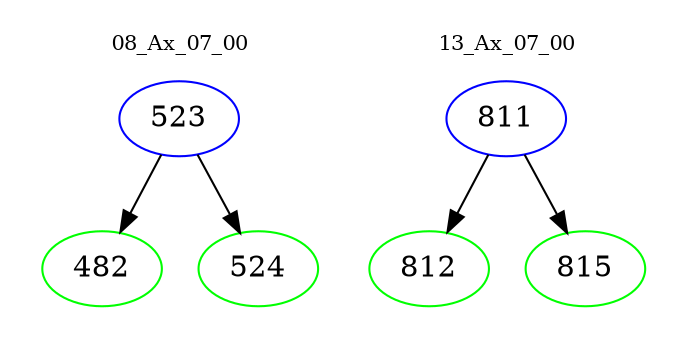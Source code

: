 digraph{
subgraph cluster_0 {
color = white
label = "08_Ax_07_00";
fontsize=10;
T0_523 [label="523", color="blue"]
T0_523 -> T0_482 [color="black"]
T0_482 [label="482", color="green"]
T0_523 -> T0_524 [color="black"]
T0_524 [label="524", color="green"]
}
subgraph cluster_1 {
color = white
label = "13_Ax_07_00";
fontsize=10;
T1_811 [label="811", color="blue"]
T1_811 -> T1_812 [color="black"]
T1_812 [label="812", color="green"]
T1_811 -> T1_815 [color="black"]
T1_815 [label="815", color="green"]
}
}

